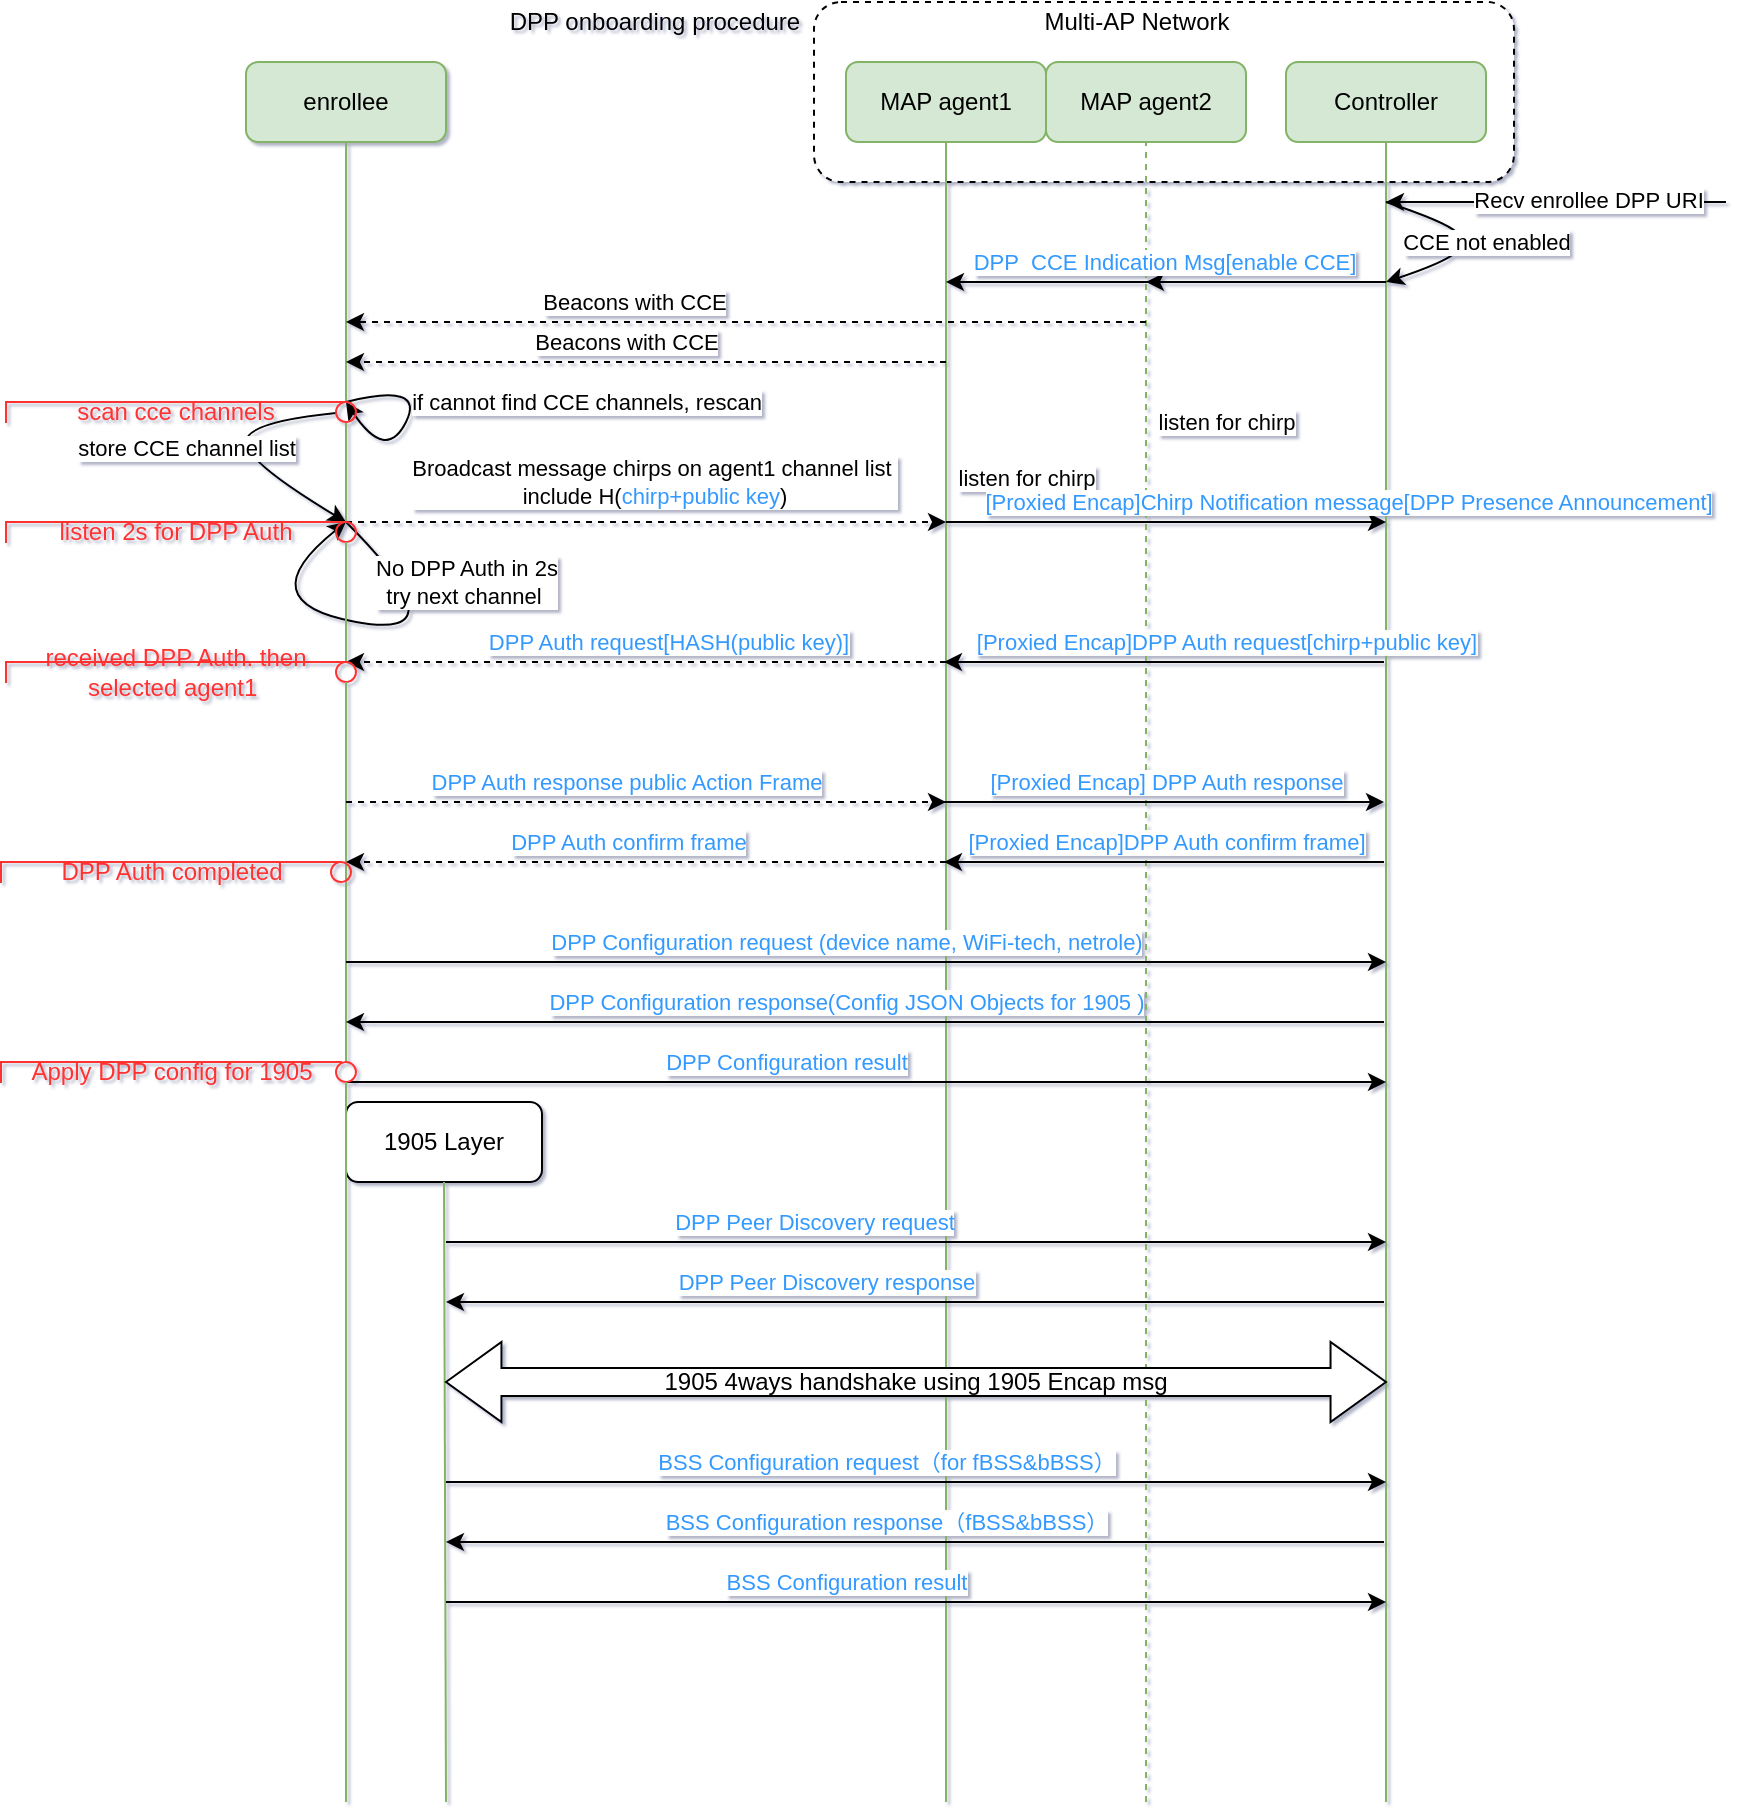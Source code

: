 <mxfile version="18.0.3" type="github">
  <diagram id="O9gMi_NTs04NcxgNP2FB" name="Page-1">
    <mxGraphModel dx="879" dy="625" grid="1" gridSize="10" guides="1" tooltips="1" connect="1" arrows="1" fold="1" page="1" pageScale="1" pageWidth="827" pageHeight="1169" math="0" shadow="1">
      <root>
        <mxCell id="0" />
        <mxCell id="1" parent="0" />
        <mxCell id="7oV9sslifIrVKHSfEK3D-14" value="" style="rounded=1;whiteSpace=wrap;html=1;dashed=1;" vertex="1" parent="1">
          <mxGeometry x="414" y="10" width="350" height="90" as="geometry" />
        </mxCell>
        <mxCell id="7oV9sslifIrVKHSfEK3D-3" value="MAP agent1" style="rounded=1;whiteSpace=wrap;html=1;fillColor=#d5e8d4;strokeColor=#82b366;" vertex="1" parent="1">
          <mxGeometry x="430" y="40" width="100" height="40" as="geometry" />
        </mxCell>
        <mxCell id="7oV9sslifIrVKHSfEK3D-4" value="" style="endArrow=none;html=1;rounded=0;entryX=0.5;entryY=1;entryDx=0;entryDy=0;fillColor=#d5e8d4;strokeColor=#82b366;" edge="1" parent="1" target="7oV9sslifIrVKHSfEK3D-3">
          <mxGeometry width="50" height="50" relative="1" as="geometry">
            <mxPoint x="480" y="910" as="sourcePoint" />
            <mxPoint x="310" y="90" as="targetPoint" />
          </mxGeometry>
        </mxCell>
        <mxCell id="7oV9sslifIrVKHSfEK3D-34" value="&lt;font color=&quot;#000000&quot;&gt;listen for chirp&lt;/font&gt;" style="edgeLabel;html=1;align=center;verticalAlign=middle;resizable=0;points=[];fontColor=#3399FF;" vertex="1" connectable="0" parent="7oV9sslifIrVKHSfEK3D-4">
          <mxGeometry x="0.439" y="-1" relative="1" as="geometry">
            <mxPoint x="39" y="-65" as="offset" />
          </mxGeometry>
        </mxCell>
        <mxCell id="7oV9sslifIrVKHSfEK3D-5" value="Controller" style="rounded=1;whiteSpace=wrap;html=1;fillColor=#d5e8d4;strokeColor=#82b366;" vertex="1" parent="1">
          <mxGeometry x="650" y="40" width="100" height="40" as="geometry" />
        </mxCell>
        <mxCell id="7oV9sslifIrVKHSfEK3D-6" value="" style="endArrow=none;html=1;rounded=0;entryX=0.5;entryY=1;entryDx=0;entryDy=0;fillColor=#d5e8d4;strokeColor=#82b366;" edge="1" parent="1" target="7oV9sslifIrVKHSfEK3D-5">
          <mxGeometry width="50" height="50" relative="1" as="geometry">
            <mxPoint x="700" y="910" as="sourcePoint" />
            <mxPoint x="760" y="90" as="targetPoint" />
          </mxGeometry>
        </mxCell>
        <mxCell id="7oV9sslifIrVKHSfEK3D-7" value="enrollee" style="rounded=1;whiteSpace=wrap;html=1;fillColor=#d5e8d4;strokeColor=#82b366;" vertex="1" parent="1">
          <mxGeometry x="130" y="40" width="100" height="40" as="geometry" />
        </mxCell>
        <mxCell id="7oV9sslifIrVKHSfEK3D-8" value="" style="endArrow=none;html=1;rounded=0;entryX=0.5;entryY=1;entryDx=0;entryDy=0;fillColor=#d5e8d4;strokeColor=#82b366;startArrow=none;" edge="1" parent="1" target="7oV9sslifIrVKHSfEK3D-7" source="7oV9sslifIrVKHSfEK3D-38">
          <mxGeometry width="50" height="50" relative="1" as="geometry">
            <mxPoint x="180" y="610" as="sourcePoint" />
            <mxPoint x="130" y="90" as="targetPoint" />
          </mxGeometry>
        </mxCell>
        <mxCell id="7oV9sslifIrVKHSfEK3D-9" value="DPP onboarding procedure" style="text;html=1;resizable=0;autosize=1;align=center;verticalAlign=middle;points=[];fillColor=none;strokeColor=none;rounded=0;" vertex="1" parent="1">
          <mxGeometry x="254" y="10" width="160" height="20" as="geometry" />
        </mxCell>
        <mxCell id="7oV9sslifIrVKHSfEK3D-10" value="" style="endArrow=classic;html=1;rounded=0;" edge="1" parent="1">
          <mxGeometry width="50" height="50" relative="1" as="geometry">
            <mxPoint x="870" y="110" as="sourcePoint" />
            <mxPoint x="700" y="110" as="targetPoint" />
          </mxGeometry>
        </mxCell>
        <mxCell id="7oV9sslifIrVKHSfEK3D-11" value="Recv enrollee DPP URI" style="edgeLabel;html=1;align=center;verticalAlign=middle;resizable=0;points=[];" vertex="1" connectable="0" parent="7oV9sslifIrVKHSfEK3D-10">
          <mxGeometry x="0.16" y="-1" relative="1" as="geometry">
            <mxPoint x="29" as="offset" />
          </mxGeometry>
        </mxCell>
        <mxCell id="7oV9sslifIrVKHSfEK3D-12" value="MAP agent2" style="rounded=1;whiteSpace=wrap;html=1;fillColor=#d5e8d4;strokeColor=#82b366;" vertex="1" parent="1">
          <mxGeometry x="530" y="40" width="100" height="40" as="geometry" />
        </mxCell>
        <mxCell id="7oV9sslifIrVKHSfEK3D-13" value="" style="endArrow=none;html=1;rounded=0;entryX=0.5;entryY=1;entryDx=0;entryDy=0;fillColor=#d5e8d4;strokeColor=#82b366;dashed=1;" edge="1" parent="1" target="7oV9sslifIrVKHSfEK3D-12">
          <mxGeometry width="50" height="50" relative="1" as="geometry">
            <mxPoint x="580" y="910" as="sourcePoint" />
            <mxPoint x="410" y="90" as="targetPoint" />
          </mxGeometry>
        </mxCell>
        <mxCell id="7oV9sslifIrVKHSfEK3D-15" value="Multi-AP Network" style="text;html=1;align=center;verticalAlign=middle;resizable=0;points=[];autosize=1;strokeColor=none;fillColor=none;" vertex="1" parent="1">
          <mxGeometry x="520" y="10" width="110" height="20" as="geometry" />
        </mxCell>
        <mxCell id="7oV9sslifIrVKHSfEK3D-17" value="CCE not enabled" style="curved=1;endArrow=classic;html=1;rounded=0;" edge="1" parent="1">
          <mxGeometry y="10" width="50" height="50" relative="1" as="geometry">
            <mxPoint x="700" y="110" as="sourcePoint" />
            <mxPoint x="700" y="150" as="targetPoint" />
            <Array as="points">
              <mxPoint x="730" y="120" />
              <mxPoint x="740" y="130" />
              <mxPoint x="730" y="140" />
            </Array>
            <mxPoint x="3" y="-7" as="offset" />
          </mxGeometry>
        </mxCell>
        <mxCell id="7oV9sslifIrVKHSfEK3D-19" value="" style="endArrow=classic;html=1;rounded=0;" edge="1" parent="1">
          <mxGeometry width="50" height="50" relative="1" as="geometry">
            <mxPoint x="700" y="150" as="sourcePoint" />
            <mxPoint x="580" y="150" as="targetPoint" />
          </mxGeometry>
        </mxCell>
        <mxCell id="7oV9sslifIrVKHSfEK3D-20" value="&lt;font color=&quot;#3399ff&quot;&gt;DPP&amp;nbsp; CCE Indication Msg[enable CCE]&lt;/font&gt;" style="edgeLabel;html=1;align=center;verticalAlign=middle;resizable=0;points=[];" vertex="1" connectable="0" parent="7oV9sslifIrVKHSfEK3D-19">
          <mxGeometry x="0.083" y="2" relative="1" as="geometry">
            <mxPoint x="-46" y="-12" as="offset" />
          </mxGeometry>
        </mxCell>
        <mxCell id="7oV9sslifIrVKHSfEK3D-18" value="" style="endArrow=classic;html=1;rounded=0;" edge="1" parent="1">
          <mxGeometry width="50" height="50" relative="1" as="geometry">
            <mxPoint x="700" y="150" as="sourcePoint" />
            <mxPoint x="480" y="150" as="targetPoint" />
          </mxGeometry>
        </mxCell>
        <mxCell id="7oV9sslifIrVKHSfEK3D-21" value="" style="endArrow=classic;html=1;rounded=0;fontColor=#3399FF;dashed=1;" edge="1" parent="1">
          <mxGeometry width="50" height="50" relative="1" as="geometry">
            <mxPoint x="580" y="170" as="sourcePoint" />
            <mxPoint x="180" y="170" as="targetPoint" />
          </mxGeometry>
        </mxCell>
        <mxCell id="7oV9sslifIrVKHSfEK3D-22" value="&lt;font color=&quot;#000000&quot;&gt;Beacons with CCE&lt;/font&gt;" style="edgeLabel;html=1;align=center;verticalAlign=middle;resizable=0;points=[];fontColor=#3399FF;" vertex="1" connectable="0" parent="7oV9sslifIrVKHSfEK3D-21">
          <mxGeometry x="0.28" y="1" relative="1" as="geometry">
            <mxPoint y="-11" as="offset" />
          </mxGeometry>
        </mxCell>
        <mxCell id="7oV9sslifIrVKHSfEK3D-23" value="" style="endArrow=classic;html=1;rounded=0;fontColor=#3399FF;dashed=1;" edge="1" parent="1">
          <mxGeometry width="50" height="50" relative="1" as="geometry">
            <mxPoint x="480" y="190" as="sourcePoint" />
            <mxPoint x="180" y="190" as="targetPoint" />
          </mxGeometry>
        </mxCell>
        <mxCell id="7oV9sslifIrVKHSfEK3D-24" value="&lt;font color=&quot;#000000&quot;&gt;Beacons with CCE&lt;/font&gt;" style="edgeLabel;html=1;align=center;verticalAlign=middle;resizable=0;points=[];fontColor=#3399FF;" vertex="1" connectable="0" parent="1">
          <mxGeometry x="320" y="180" as="geometry" />
        </mxCell>
        <mxCell id="7oV9sslifIrVKHSfEK3D-25" value="if cannot find CCE channels, rescan" style="curved=1;endArrow=classic;html=1;rounded=0;" edge="1" parent="1">
          <mxGeometry x="-0.324" y="81" width="50" height="50" relative="1" as="geometry">
            <mxPoint x="180" y="210" as="sourcePoint" />
            <mxPoint x="180" y="210" as="targetPoint" />
            <Array as="points">
              <mxPoint x="220" y="200" />
              <mxPoint x="200" y="240" />
            </Array>
            <mxPoint x="7" y="-26" as="offset" />
          </mxGeometry>
        </mxCell>
        <mxCell id="7oV9sslifIrVKHSfEK3D-27" value="store CCE channel list" style="curved=1;endArrow=classic;html=1;rounded=0;startArrow=none;" edge="1" parent="1" source="7oV9sslifIrVKHSfEK3D-38">
          <mxGeometry x="-0.057" y="-30" width="50" height="50" relative="1" as="geometry">
            <mxPoint x="180" y="210" as="sourcePoint" />
            <mxPoint x="180" y="270" as="targetPoint" />
            <Array as="points">
              <mxPoint x="130" y="220" />
              <mxPoint x="130" y="240" />
            </Array>
            <mxPoint as="offset" />
          </mxGeometry>
        </mxCell>
        <mxCell id="7oV9sslifIrVKHSfEK3D-28" value="" style="endArrow=classic;html=1;rounded=0;dashed=1;fontColor=#3399FF;" edge="1" parent="1">
          <mxGeometry width="50" height="50" relative="1" as="geometry">
            <mxPoint x="180" y="270" as="sourcePoint" />
            <mxPoint x="480" y="270" as="targetPoint" />
          </mxGeometry>
        </mxCell>
        <mxCell id="7oV9sslifIrVKHSfEK3D-29" value="&lt;font color=&quot;#000000&quot;&gt;Broadcast message chirps on agent1 channel list&amp;nbsp;&lt;br&gt;include H(&lt;/font&gt;chirp+public key&lt;font color=&quot;#000000&quot;&gt;)&lt;/font&gt;" style="edgeLabel;html=1;align=center;verticalAlign=middle;resizable=0;points=[];fontColor=#3399FF;" vertex="1" connectable="0" parent="7oV9sslifIrVKHSfEK3D-28">
          <mxGeometry x="-0.123" y="-1" relative="1" as="geometry">
            <mxPoint x="22" y="-21" as="offset" />
          </mxGeometry>
        </mxCell>
        <mxCell id="7oV9sslifIrVKHSfEK3D-30" value="" style="endArrow=classic;html=1;rounded=0;fontColor=#000000;" edge="1" parent="1">
          <mxGeometry width="50" height="50" relative="1" as="geometry">
            <mxPoint x="480" y="270" as="sourcePoint" />
            <mxPoint x="700" y="270" as="targetPoint" />
          </mxGeometry>
        </mxCell>
        <mxCell id="7oV9sslifIrVKHSfEK3D-31" value="&lt;font color=&quot;#3399ff&quot;&gt;[Proxied Encap]Chirp Notification message[DPP Presence Announcement]&lt;/font&gt;" style="edgeLabel;html=1;align=center;verticalAlign=middle;resizable=0;points=[];fontColor=#000000;" vertex="1" connectable="0" parent="7oV9sslifIrVKHSfEK3D-30">
          <mxGeometry x="-0.259" y="4" relative="1" as="geometry">
            <mxPoint x="119" y="-6" as="offset" />
          </mxGeometry>
        </mxCell>
        <mxCell id="7oV9sslifIrVKHSfEK3D-32" value="" style="endArrow=classic;html=1;rounded=0;fontColor=#000000;" edge="1" parent="1">
          <mxGeometry width="50" height="50" relative="1" as="geometry">
            <mxPoint x="699" y="340" as="sourcePoint" />
            <mxPoint x="479" y="340" as="targetPoint" />
          </mxGeometry>
        </mxCell>
        <mxCell id="7oV9sslifIrVKHSfEK3D-33" value="&lt;font color=&quot;#3399ff&quot;&gt;[Proxied Encap]DPP Auth request[chirp+public key]&lt;/font&gt;" style="edgeLabel;html=1;align=center;verticalAlign=middle;resizable=0;points=[];fontColor=#000000;" vertex="1" connectable="0" parent="7oV9sslifIrVKHSfEK3D-32">
          <mxGeometry x="-0.259" y="4" relative="1" as="geometry">
            <mxPoint x="2" y="-14" as="offset" />
          </mxGeometry>
        </mxCell>
        <mxCell id="7oV9sslifIrVKHSfEK3D-35" value="&lt;font color=&quot;#000000&quot;&gt;listen for chirp&lt;/font&gt;" style="edgeLabel;html=1;align=center;verticalAlign=middle;resizable=0;points=[];fontColor=#3399FF;" vertex="1" connectable="0" parent="1">
          <mxGeometry x="620" y="220" as="geometry" />
        </mxCell>
        <mxCell id="7oV9sslifIrVKHSfEK3D-36" value="No DPP Auth in 2s&lt;br&gt;try next channel&amp;nbsp;" style="curved=1;endArrow=classic;html=1;rounded=0;" edge="1" parent="1">
          <mxGeometry x="-0.512" y="21" width="50" height="50" relative="1" as="geometry">
            <mxPoint x="180" y="270" as="sourcePoint" />
            <mxPoint x="180" y="270" as="targetPoint" />
            <Array as="points">
              <mxPoint x="240" y="330" />
              <mxPoint x="130" y="310" />
            </Array>
            <mxPoint as="offset" />
          </mxGeometry>
        </mxCell>
        <mxCell id="7oV9sslifIrVKHSfEK3D-37" value="" style="endArrow=classic;html=1;rounded=0;fontColor=#3399FF;dashed=1;" edge="1" parent="1">
          <mxGeometry width="50" height="50" relative="1" as="geometry">
            <mxPoint x="480" y="340" as="sourcePoint" />
            <mxPoint x="180" y="340" as="targetPoint" />
          </mxGeometry>
        </mxCell>
        <mxCell id="7oV9sslifIrVKHSfEK3D-60" value="DPP Auth request[HASH(public key)]" style="edgeLabel;html=1;align=center;verticalAlign=middle;resizable=0;points=[];fontColor=#3399FF;" vertex="1" connectable="0" parent="7oV9sslifIrVKHSfEK3D-37">
          <mxGeometry x="-0.063" y="-3" relative="1" as="geometry">
            <mxPoint x="1" y="-7" as="offset" />
          </mxGeometry>
        </mxCell>
        <mxCell id="7oV9sslifIrVKHSfEK3D-39" value="" style="endArrow=none;html=1;rounded=0;entryX=0.5;entryY=1;entryDx=0;entryDy=0;fillColor=#d5e8d4;strokeColor=#82b366;startArrow=none;" edge="1" parent="1" source="7oV9sslifIrVKHSfEK3D-41" target="7oV9sslifIrVKHSfEK3D-38">
          <mxGeometry width="50" height="50" relative="1" as="geometry">
            <mxPoint x="180" y="610" as="sourcePoint" />
            <mxPoint x="180" y="80" as="targetPoint" />
          </mxGeometry>
        </mxCell>
        <mxCell id="7oV9sslifIrVKHSfEK3D-38" value="" style="verticalLabelPosition=bottom;verticalAlign=top;html=1;shape=mxgraph.basic.arc;startAngle=0.101;endAngle=0.1;fontColor=#000000;strokeColor=#FF3333;" vertex="1" parent="1">
          <mxGeometry x="175" y="210" width="10" height="10" as="geometry" />
        </mxCell>
        <mxCell id="7oV9sslifIrVKHSfEK3D-40" value="" style="curved=1;endArrow=none;html=1;rounded=0;" edge="1" parent="1" target="7oV9sslifIrVKHSfEK3D-38">
          <mxGeometry x="-0.057" y="-30" width="50" height="50" relative="1" as="geometry">
            <mxPoint x="180" y="210" as="sourcePoint" />
            <mxPoint x="180" y="270" as="targetPoint" />
            <Array as="points" />
            <mxPoint as="offset" />
          </mxGeometry>
        </mxCell>
        <mxCell id="7oV9sslifIrVKHSfEK3D-41" value="" style="verticalLabelPosition=bottom;verticalAlign=top;html=1;shape=mxgraph.basic.arc;startAngle=0.101;endAngle=0.1;fontColor=#000000;strokeColor=#FF3333;" vertex="1" parent="1">
          <mxGeometry x="175" y="270" width="10" height="10" as="geometry" />
        </mxCell>
        <mxCell id="7oV9sslifIrVKHSfEK3D-42" value="" style="endArrow=none;html=1;rounded=0;entryX=0.5;entryY=1;entryDx=0;entryDy=0;fillColor=#d5e8d4;strokeColor=#82b366;startArrow=none;" edge="1" parent="1" source="7oV9sslifIrVKHSfEK3D-50" target="7oV9sslifIrVKHSfEK3D-41">
          <mxGeometry width="50" height="50" relative="1" as="geometry">
            <mxPoint x="180" y="610" as="sourcePoint" />
            <mxPoint x="180" y="220" as="targetPoint" />
          </mxGeometry>
        </mxCell>
        <mxCell id="7oV9sslifIrVKHSfEK3D-44" value="scan cce channels" style="shape=partialRectangle;whiteSpace=wrap;html=1;bottom=0;right=0;fillColor=none;fontColor=#FF3333;strokeColor=#FF3333;" vertex="1" parent="1">
          <mxGeometry x="10" y="210" width="170" height="10" as="geometry" />
        </mxCell>
        <mxCell id="7oV9sslifIrVKHSfEK3D-48" value="listen 2s for DPP Auth" style="shape=partialRectangle;whiteSpace=wrap;html=1;bottom=0;right=0;fillColor=none;fontColor=#FF3333;strokeColor=#FF3333;" vertex="1" parent="1">
          <mxGeometry x="10" y="270" width="170" height="10" as="geometry" />
        </mxCell>
        <mxCell id="7oV9sslifIrVKHSfEK3D-49" value="received DPP Auth. then selected agent1&amp;nbsp;" style="shape=partialRectangle;whiteSpace=wrap;html=1;bottom=0;right=0;fillColor=none;fontColor=#FF3333;strokeColor=#FF3333;" vertex="1" parent="1">
          <mxGeometry x="10" y="340" width="170" height="10" as="geometry" />
        </mxCell>
        <mxCell id="7oV9sslifIrVKHSfEK3D-50" value="" style="verticalLabelPosition=bottom;verticalAlign=top;html=1;shape=mxgraph.basic.arc;startAngle=0.101;endAngle=0.1;fontColor=#000000;strokeColor=#FF3333;" vertex="1" parent="1">
          <mxGeometry x="175" y="340" width="10" height="10" as="geometry" />
        </mxCell>
        <mxCell id="7oV9sslifIrVKHSfEK3D-51" value="" style="endArrow=none;html=1;rounded=0;entryX=0.5;entryY=1;entryDx=0;entryDy=0;fillColor=#d5e8d4;strokeColor=#82b366;startArrow=none;" edge="1" parent="1" source="7oV9sslifIrVKHSfEK3D-68" target="7oV9sslifIrVKHSfEK3D-50">
          <mxGeometry width="50" height="50" relative="1" as="geometry">
            <mxPoint x="180" y="810" as="sourcePoint" />
            <mxPoint x="180" y="280" as="targetPoint" />
          </mxGeometry>
        </mxCell>
        <mxCell id="7oV9sslifIrVKHSfEK3D-52" value="" style="endArrow=classic;html=1;rounded=0;dashed=1;fontColor=#3399FF;" edge="1" parent="1">
          <mxGeometry width="50" height="50" relative="1" as="geometry">
            <mxPoint x="180" y="410" as="sourcePoint" />
            <mxPoint x="480" y="410" as="targetPoint" />
          </mxGeometry>
        </mxCell>
        <mxCell id="7oV9sslifIrVKHSfEK3D-53" value="DPP Auth response public Action Frame" style="edgeLabel;html=1;align=center;verticalAlign=middle;resizable=0;points=[];fontColor=#3399FF;" vertex="1" connectable="0" parent="7oV9sslifIrVKHSfEK3D-52">
          <mxGeometry x="-0.123" y="-1" relative="1" as="geometry">
            <mxPoint x="8" y="-11" as="offset" />
          </mxGeometry>
        </mxCell>
        <mxCell id="7oV9sslifIrVKHSfEK3D-54" value="" style="endArrow=classic;html=1;rounded=0;fontColor=#000000;" edge="1" parent="1">
          <mxGeometry width="50" height="50" relative="1" as="geometry">
            <mxPoint x="479" y="410" as="sourcePoint" />
            <mxPoint x="699" y="410" as="targetPoint" />
          </mxGeometry>
        </mxCell>
        <mxCell id="7oV9sslifIrVKHSfEK3D-55" value="&lt;font color=&quot;#3399ff&quot;&gt;[Proxied Encap] DPP Auth response&lt;/font&gt;" style="edgeLabel;html=1;align=center;verticalAlign=middle;resizable=0;points=[];fontColor=#000000;" vertex="1" connectable="0" parent="7oV9sslifIrVKHSfEK3D-54">
          <mxGeometry x="-0.259" y="4" relative="1" as="geometry">
            <mxPoint x="29" y="-6" as="offset" />
          </mxGeometry>
        </mxCell>
        <mxCell id="7oV9sslifIrVKHSfEK3D-56" value="" style="endArrow=classic;html=1;rounded=0;fontColor=#000000;" edge="1" parent="1">
          <mxGeometry width="50" height="50" relative="1" as="geometry">
            <mxPoint x="699" y="440" as="sourcePoint" />
            <mxPoint x="479" y="440" as="targetPoint" />
          </mxGeometry>
        </mxCell>
        <mxCell id="7oV9sslifIrVKHSfEK3D-57" value="&lt;font color=&quot;#3399ff&quot;&gt;[Proxied Encap]DPP Auth confirm frame]&lt;/font&gt;" style="edgeLabel;html=1;align=center;verticalAlign=middle;resizable=0;points=[];fontColor=#000000;" vertex="1" connectable="0" parent="7oV9sslifIrVKHSfEK3D-56">
          <mxGeometry x="-0.259" y="4" relative="1" as="geometry">
            <mxPoint x="-28" y="-14" as="offset" />
          </mxGeometry>
        </mxCell>
        <mxCell id="7oV9sslifIrVKHSfEK3D-58" value="" style="endArrow=classic;html=1;rounded=0;fontColor=#3399FF;dashed=1;" edge="1" parent="1">
          <mxGeometry width="50" height="50" relative="1" as="geometry">
            <mxPoint x="480" y="440" as="sourcePoint" />
            <mxPoint x="180" y="440" as="targetPoint" />
          </mxGeometry>
        </mxCell>
        <mxCell id="7oV9sslifIrVKHSfEK3D-59" value="DPP Auth confirm frame" style="edgeLabel;html=1;align=center;verticalAlign=middle;resizable=0;points=[];fontColor=#3399FF;" vertex="1" connectable="0" parent="7oV9sslifIrVKHSfEK3D-58">
          <mxGeometry x="0.277" y="-2" relative="1" as="geometry">
            <mxPoint x="32" y="-8" as="offset" />
          </mxGeometry>
        </mxCell>
        <mxCell id="7oV9sslifIrVKHSfEK3D-61" value="DPP Auth completed" style="shape=partialRectangle;whiteSpace=wrap;html=1;bottom=0;right=0;fillColor=none;fontColor=#FF3333;strokeColor=#FF3333;" vertex="1" parent="1">
          <mxGeometry x="7.5" y="440" width="170" height="10" as="geometry" />
        </mxCell>
        <mxCell id="7oV9sslifIrVKHSfEK3D-62" value="" style="verticalLabelPosition=bottom;verticalAlign=top;html=1;shape=mxgraph.basic.arc;startAngle=0.101;endAngle=0.1;fontColor=#000000;strokeColor=#FF3333;" vertex="1" parent="1">
          <mxGeometry x="172.5" y="440" width="10" height="10" as="geometry" />
        </mxCell>
        <mxCell id="7oV9sslifIrVKHSfEK3D-63" value="" style="endArrow=classic;html=1;rounded=0;fontColor=#3399FF;" edge="1" parent="1">
          <mxGeometry width="50" height="50" relative="1" as="geometry">
            <mxPoint x="180" y="490" as="sourcePoint" />
            <mxPoint x="700" y="490" as="targetPoint" />
          </mxGeometry>
        </mxCell>
        <mxCell id="7oV9sslifIrVKHSfEK3D-64" value="DPP Configuration request (device name, WiFi-tech, netrole)" style="edgeLabel;html=1;align=center;verticalAlign=middle;resizable=0;points=[];fontColor=#3399FF;" vertex="1" connectable="0" parent="7oV9sslifIrVKHSfEK3D-63">
          <mxGeometry x="-0.123" y="-1" relative="1" as="geometry">
            <mxPoint x="22" y="-11" as="offset" />
          </mxGeometry>
        </mxCell>
        <mxCell id="7oV9sslifIrVKHSfEK3D-65" value="" style="endArrow=classic;html=1;rounded=0;fontColor=#000000;" edge="1" parent="1">
          <mxGeometry width="50" height="50" relative="1" as="geometry">
            <mxPoint x="699" y="520" as="sourcePoint" />
            <mxPoint x="180" y="520" as="targetPoint" />
          </mxGeometry>
        </mxCell>
        <mxCell id="7oV9sslifIrVKHSfEK3D-66" value="&lt;font color=&quot;#3399ff&quot;&gt;DPP Configuration response(Config JSON Objects for 1905 )&lt;/font&gt;" style="edgeLabel;html=1;align=center;verticalAlign=middle;resizable=0;points=[];fontColor=#000000;" vertex="1" connectable="0" parent="7oV9sslifIrVKHSfEK3D-65">
          <mxGeometry x="-0.259" y="4" relative="1" as="geometry">
            <mxPoint x="-77" y="-14" as="offset" />
          </mxGeometry>
        </mxCell>
        <mxCell id="7oV9sslifIrVKHSfEK3D-67" value="Apply DPP config for 1905" style="shape=partialRectangle;whiteSpace=wrap;html=1;bottom=0;right=0;fillColor=none;fontColor=#FF3333;strokeColor=#FF3333;" vertex="1" parent="1">
          <mxGeometry x="7.5" y="540" width="170" height="10" as="geometry" />
        </mxCell>
        <mxCell id="7oV9sslifIrVKHSfEK3D-69" value="" style="endArrow=classic;html=1;rounded=0;fontColor=#3399FF;" edge="1" parent="1">
          <mxGeometry width="50" height="50" relative="1" as="geometry">
            <mxPoint x="180" y="550" as="sourcePoint" />
            <mxPoint x="700" y="550" as="targetPoint" />
          </mxGeometry>
        </mxCell>
        <mxCell id="7oV9sslifIrVKHSfEK3D-70" value="DPP Configuration result" style="edgeLabel;html=1;align=center;verticalAlign=middle;resizable=0;points=[];fontColor=#3399FF;" vertex="1" connectable="0" parent="7oV9sslifIrVKHSfEK3D-69">
          <mxGeometry x="-0.123" y="-1" relative="1" as="geometry">
            <mxPoint x="-8" y="-11" as="offset" />
          </mxGeometry>
        </mxCell>
        <mxCell id="7oV9sslifIrVKHSfEK3D-71" value="&lt;font color=&quot;#000000&quot;&gt;1905 Layer&lt;/font&gt;" style="rounded=1;whiteSpace=wrap;html=1;fontColor=#3399FF;strokeColor=#000000;" vertex="1" parent="1">
          <mxGeometry x="180" y="560" width="98" height="40" as="geometry" />
        </mxCell>
        <mxCell id="7oV9sslifIrVKHSfEK3D-72" value="" style="endArrow=none;html=1;rounded=0;entryX=0.5;entryY=1;entryDx=0;entryDy=0;fillColor=#d5e8d4;strokeColor=#82b366;" edge="1" parent="1" target="7oV9sslifIrVKHSfEK3D-71">
          <mxGeometry width="50" height="50" relative="1" as="geometry">
            <mxPoint x="230" y="910" as="sourcePoint" />
            <mxPoint x="285.5" y="360" as="targetPoint" />
          </mxGeometry>
        </mxCell>
        <mxCell id="7oV9sslifIrVKHSfEK3D-68" value="" style="verticalLabelPosition=bottom;verticalAlign=top;html=1;shape=mxgraph.basic.arc;startAngle=0.101;endAngle=0.1;fontColor=#000000;strokeColor=#FF3333;" vertex="1" parent="1">
          <mxGeometry x="175" y="540" width="10" height="10" as="geometry" />
        </mxCell>
        <mxCell id="7oV9sslifIrVKHSfEK3D-73" value="" style="endArrow=none;html=1;rounded=0;entryX=0.5;entryY=1;entryDx=0;entryDy=0;fillColor=#d5e8d4;strokeColor=#82b366;" edge="1" parent="1" target="7oV9sslifIrVKHSfEK3D-68">
          <mxGeometry width="50" height="50" relative="1" as="geometry">
            <mxPoint x="180" y="910" as="sourcePoint" />
            <mxPoint x="180" y="350" as="targetPoint" />
          </mxGeometry>
        </mxCell>
        <mxCell id="7oV9sslifIrVKHSfEK3D-75" value="" style="endArrow=classic;html=1;rounded=0;fontColor=#000000;" edge="1" parent="1">
          <mxGeometry width="50" height="50" relative="1" as="geometry">
            <mxPoint x="230" y="630" as="sourcePoint" />
            <mxPoint x="700" y="630" as="targetPoint" />
          </mxGeometry>
        </mxCell>
        <mxCell id="7oV9sslifIrVKHSfEK3D-76" value="&lt;font color=&quot;#3399ff&quot;&gt;DPP Peer Discovery request&lt;/font&gt;" style="edgeLabel;html=1;align=center;verticalAlign=middle;resizable=0;points=[];fontColor=#000000;" vertex="1" connectable="0" parent="7oV9sslifIrVKHSfEK3D-75">
          <mxGeometry x="-0.259" y="4" relative="1" as="geometry">
            <mxPoint x="10" y="-6" as="offset" />
          </mxGeometry>
        </mxCell>
        <mxCell id="7oV9sslifIrVKHSfEK3D-77" value="" style="endArrow=classic;html=1;rounded=0;fontColor=#000000;" edge="1" parent="1">
          <mxGeometry width="50" height="50" relative="1" as="geometry">
            <mxPoint x="699" y="660" as="sourcePoint" />
            <mxPoint x="230" y="660" as="targetPoint" />
          </mxGeometry>
        </mxCell>
        <mxCell id="7oV9sslifIrVKHSfEK3D-78" value="&lt;font color=&quot;#3399ff&quot;&gt;DPP Peer Discovery response&lt;/font&gt;" style="edgeLabel;html=1;align=center;verticalAlign=middle;resizable=0;points=[];fontColor=#000000;" vertex="1" connectable="0" parent="7oV9sslifIrVKHSfEK3D-77">
          <mxGeometry x="-0.259" y="4" relative="1" as="geometry">
            <mxPoint x="-105" y="-14" as="offset" />
          </mxGeometry>
        </mxCell>
        <mxCell id="7oV9sslifIrVKHSfEK3D-79" value="1905 4ways handshake using 1905 Encap msg" style="shape=doubleArrow;whiteSpace=wrap;html=1;fontColor=#000000;strokeColor=#000000;arrowWidth=0.35;arrowSize=0.059;" vertex="1" parent="1">
          <mxGeometry x="230" y="680" width="470" height="40" as="geometry" />
        </mxCell>
        <mxCell id="7oV9sslifIrVKHSfEK3D-80" value="" style="endArrow=classic;html=1;rounded=0;fontColor=#000000;" edge="1" parent="1">
          <mxGeometry width="50" height="50" relative="1" as="geometry">
            <mxPoint x="230" y="750" as="sourcePoint" />
            <mxPoint x="700" y="750" as="targetPoint" />
          </mxGeometry>
        </mxCell>
        <mxCell id="7oV9sslifIrVKHSfEK3D-81" value="&lt;font color=&quot;#3399ff&quot;&gt;BSS Configuration request（for fBSS&amp;amp;bBSS）&lt;/font&gt;" style="edgeLabel;html=1;align=center;verticalAlign=middle;resizable=0;points=[];fontColor=#000000;" vertex="1" connectable="0" parent="7oV9sslifIrVKHSfEK3D-80">
          <mxGeometry x="-0.259" y="4" relative="1" as="geometry">
            <mxPoint x="46" y="-6" as="offset" />
          </mxGeometry>
        </mxCell>
        <mxCell id="7oV9sslifIrVKHSfEK3D-82" value="" style="endArrow=classic;html=1;rounded=0;fontColor=#000000;" edge="1" parent="1">
          <mxGeometry width="50" height="50" relative="1" as="geometry">
            <mxPoint x="699" y="780" as="sourcePoint" />
            <mxPoint x="230" y="780" as="targetPoint" />
          </mxGeometry>
        </mxCell>
        <mxCell id="7oV9sslifIrVKHSfEK3D-83" value="&lt;font color=&quot;#3399ff&quot;&gt;BSS Configuration response（fBSS&amp;amp;bBSS）&lt;/font&gt;" style="edgeLabel;html=1;align=center;verticalAlign=middle;resizable=0;points=[];fontColor=#000000;" vertex="1" connectable="0" parent="7oV9sslifIrVKHSfEK3D-82">
          <mxGeometry x="-0.259" y="4" relative="1" as="geometry">
            <mxPoint x="-75" y="-14" as="offset" />
          </mxGeometry>
        </mxCell>
        <mxCell id="7oV9sslifIrVKHSfEK3D-84" value="" style="endArrow=classic;html=1;rounded=0;fontColor=#000000;" edge="1" parent="1">
          <mxGeometry width="50" height="50" relative="1" as="geometry">
            <mxPoint x="230" y="810" as="sourcePoint" />
            <mxPoint x="700" y="810" as="targetPoint" />
          </mxGeometry>
        </mxCell>
        <mxCell id="7oV9sslifIrVKHSfEK3D-85" value="&lt;font color=&quot;#3399ff&quot;&gt;BSS Configuration result&lt;/font&gt;" style="edgeLabel;html=1;align=center;verticalAlign=middle;resizable=0;points=[];fontColor=#000000;" vertex="1" connectable="0" parent="7oV9sslifIrVKHSfEK3D-84">
          <mxGeometry x="-0.259" y="4" relative="1" as="geometry">
            <mxPoint x="26" y="-6" as="offset" />
          </mxGeometry>
        </mxCell>
      </root>
    </mxGraphModel>
  </diagram>
</mxfile>
